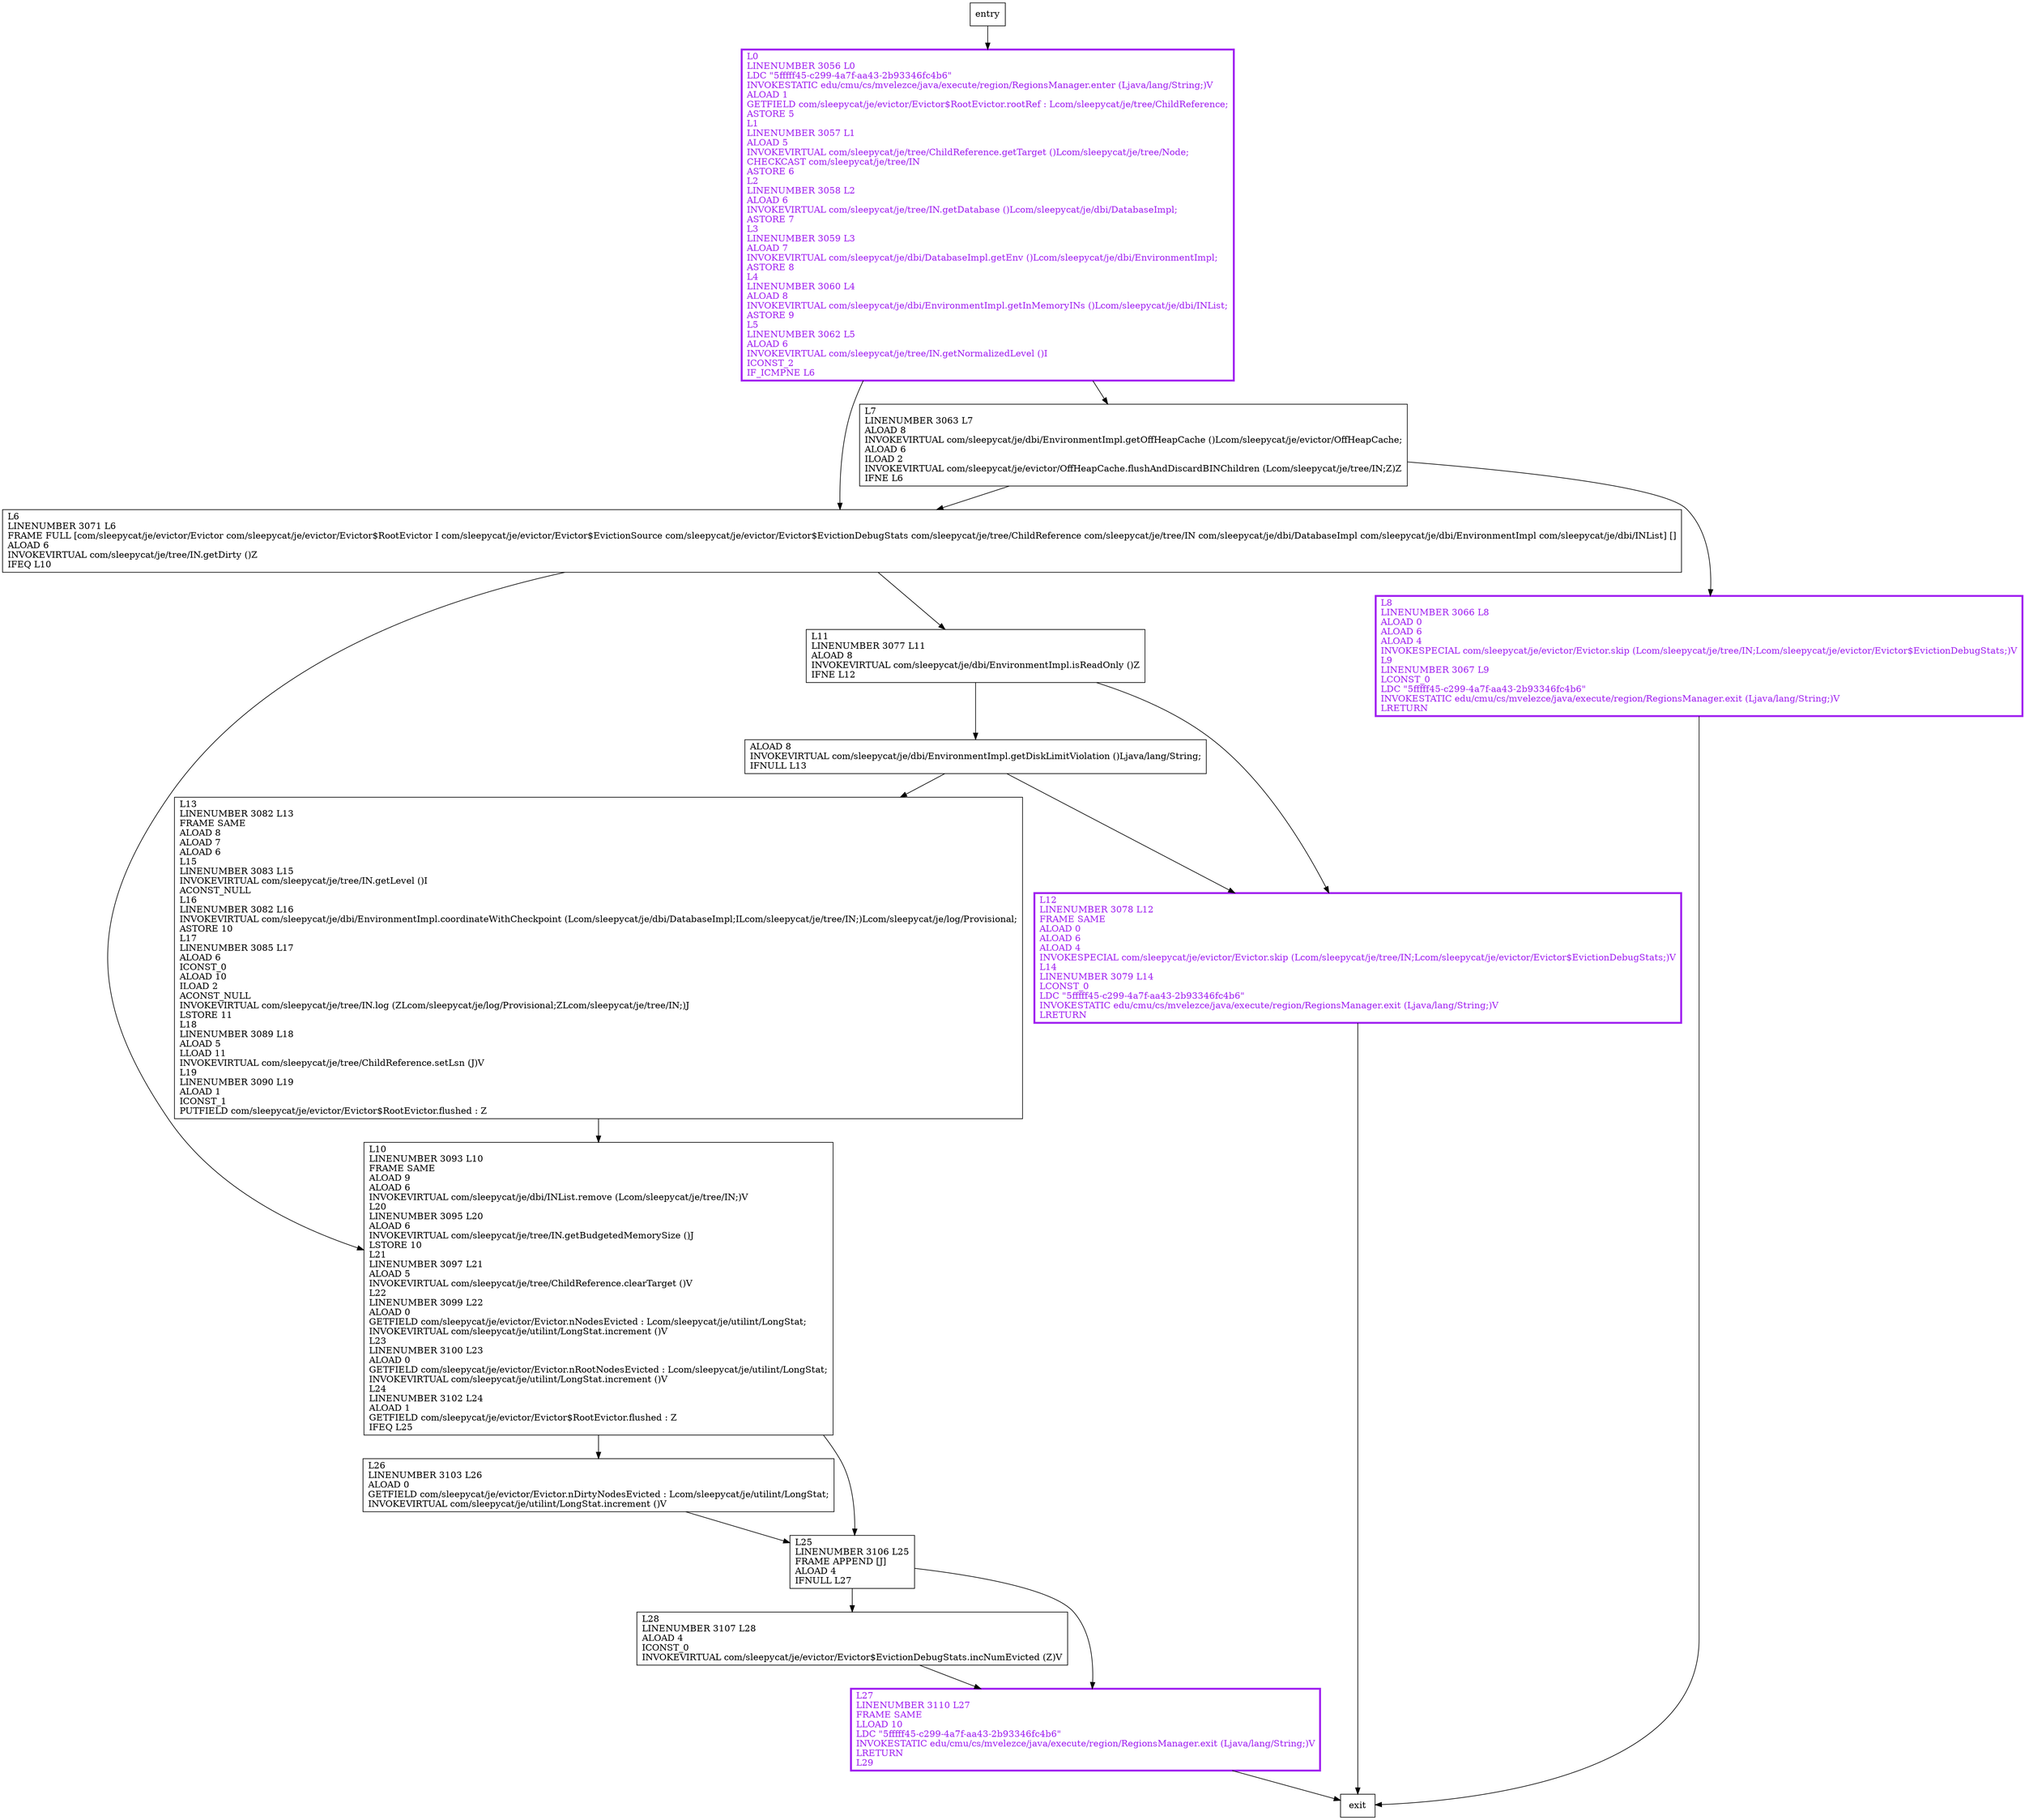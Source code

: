 digraph evictRoot {
node [shape=record];
1035659680 [label="L8\lLINENUMBER 3066 L8\lALOAD 0\lALOAD 6\lALOAD 4\lINVOKESPECIAL com/sleepycat/je/evictor/Evictor.skip (Lcom/sleepycat/je/tree/IN;Lcom/sleepycat/je/evictor/Evictor$EvictionDebugStats;)V\lL9\lLINENUMBER 3067 L9\lLCONST_0\lLDC \"5fffff45-c299-4a7f-aa43-2b93346fc4b6\"\lINVOKESTATIC edu/cmu/cs/mvelezce/java/execute/region/RegionsManager.exit (Ljava/lang/String;)V\lLRETURN\l"];
1797987905 [label="L26\lLINENUMBER 3103 L26\lALOAD 0\lGETFIELD com/sleepycat/je/evictor/Evictor.nDirtyNodesEvicted : Lcom/sleepycat/je/utilint/LongStat;\lINVOKEVIRTUAL com/sleepycat/je/utilint/LongStat.increment ()V\l"];
1135961138 [label="L11\lLINENUMBER 3077 L11\lALOAD 8\lINVOKEVIRTUAL com/sleepycat/je/dbi/EnvironmentImpl.isReadOnly ()Z\lIFNE L12\l"];
1831297296 [label="L13\lLINENUMBER 3082 L13\lFRAME SAME\lALOAD 8\lALOAD 7\lALOAD 6\lL15\lLINENUMBER 3083 L15\lINVOKEVIRTUAL com/sleepycat/je/tree/IN.getLevel ()I\lACONST_NULL\lL16\lLINENUMBER 3082 L16\lINVOKEVIRTUAL com/sleepycat/je/dbi/EnvironmentImpl.coordinateWithCheckpoint (Lcom/sleepycat/je/dbi/DatabaseImpl;ILcom/sleepycat/je/tree/IN;)Lcom/sleepycat/je/log/Provisional;\lASTORE 10\lL17\lLINENUMBER 3085 L17\lALOAD 6\lICONST_0\lALOAD 10\lILOAD 2\lACONST_NULL\lINVOKEVIRTUAL com/sleepycat/je/tree/IN.log (ZLcom/sleepycat/je/log/Provisional;ZLcom/sleepycat/je/tree/IN;)J\lLSTORE 11\lL18\lLINENUMBER 3089 L18\lALOAD 5\lLLOAD 11\lINVOKEVIRTUAL com/sleepycat/je/tree/ChildReference.setLsn (J)V\lL19\lLINENUMBER 3090 L19\lALOAD 1\lICONST_1\lPUTFIELD com/sleepycat/je/evictor/Evictor$RootEvictor.flushed : Z\l"];
640359246 [label="L0\lLINENUMBER 3056 L0\lLDC \"5fffff45-c299-4a7f-aa43-2b93346fc4b6\"\lINVOKESTATIC edu/cmu/cs/mvelezce/java/execute/region/RegionsManager.enter (Ljava/lang/String;)V\lALOAD 1\lGETFIELD com/sleepycat/je/evictor/Evictor$RootEvictor.rootRef : Lcom/sleepycat/je/tree/ChildReference;\lASTORE 5\lL1\lLINENUMBER 3057 L1\lALOAD 5\lINVOKEVIRTUAL com/sleepycat/je/tree/ChildReference.getTarget ()Lcom/sleepycat/je/tree/Node;\lCHECKCAST com/sleepycat/je/tree/IN\lASTORE 6\lL2\lLINENUMBER 3058 L2\lALOAD 6\lINVOKEVIRTUAL com/sleepycat/je/tree/IN.getDatabase ()Lcom/sleepycat/je/dbi/DatabaseImpl;\lASTORE 7\lL3\lLINENUMBER 3059 L3\lALOAD 7\lINVOKEVIRTUAL com/sleepycat/je/dbi/DatabaseImpl.getEnv ()Lcom/sleepycat/je/dbi/EnvironmentImpl;\lASTORE 8\lL4\lLINENUMBER 3060 L4\lALOAD 8\lINVOKEVIRTUAL com/sleepycat/je/dbi/EnvironmentImpl.getInMemoryINs ()Lcom/sleepycat/je/dbi/INList;\lASTORE 9\lL5\lLINENUMBER 3062 L5\lALOAD 6\lINVOKEVIRTUAL com/sleepycat/je/tree/IN.getNormalizedLevel ()I\lICONST_2\lIF_ICMPNE L6\l"];
1062227278 [label="L28\lLINENUMBER 3107 L28\lALOAD 4\lICONST_0\lINVOKEVIRTUAL com/sleepycat/je/evictor/Evictor$EvictionDebugStats.incNumEvicted (Z)V\l"];
89850237 [label="ALOAD 8\lINVOKEVIRTUAL com/sleepycat/je/dbi/EnvironmentImpl.getDiskLimitViolation ()Ljava/lang/String;\lIFNULL L13\l"];
1913553053 [label="L10\lLINENUMBER 3093 L10\lFRAME SAME\lALOAD 9\lALOAD 6\lINVOKEVIRTUAL com/sleepycat/je/dbi/INList.remove (Lcom/sleepycat/je/tree/IN;)V\lL20\lLINENUMBER 3095 L20\lALOAD 6\lINVOKEVIRTUAL com/sleepycat/je/tree/IN.getBudgetedMemorySize ()J\lLSTORE 10\lL21\lLINENUMBER 3097 L21\lALOAD 5\lINVOKEVIRTUAL com/sleepycat/je/tree/ChildReference.clearTarget ()V\lL22\lLINENUMBER 3099 L22\lALOAD 0\lGETFIELD com/sleepycat/je/evictor/Evictor.nNodesEvicted : Lcom/sleepycat/je/utilint/LongStat;\lINVOKEVIRTUAL com/sleepycat/je/utilint/LongStat.increment ()V\lL23\lLINENUMBER 3100 L23\lALOAD 0\lGETFIELD com/sleepycat/je/evictor/Evictor.nRootNodesEvicted : Lcom/sleepycat/je/utilint/LongStat;\lINVOKEVIRTUAL com/sleepycat/je/utilint/LongStat.increment ()V\lL24\lLINENUMBER 3102 L24\lALOAD 1\lGETFIELD com/sleepycat/je/evictor/Evictor$RootEvictor.flushed : Z\lIFEQ L25\l"];
1875251916 [label="L12\lLINENUMBER 3078 L12\lFRAME SAME\lALOAD 0\lALOAD 6\lALOAD 4\lINVOKESPECIAL com/sleepycat/je/evictor/Evictor.skip (Lcom/sleepycat/je/tree/IN;Lcom/sleepycat/je/evictor/Evictor$EvictionDebugStats;)V\lL14\lLINENUMBER 3079 L14\lLCONST_0\lLDC \"5fffff45-c299-4a7f-aa43-2b93346fc4b6\"\lINVOKESTATIC edu/cmu/cs/mvelezce/java/execute/region/RegionsManager.exit (Ljava/lang/String;)V\lLRETURN\l"];
874783130 [label="L25\lLINENUMBER 3106 L25\lFRAME APPEND [J]\lALOAD 4\lIFNULL L27\l"];
1772719754 [label="L27\lLINENUMBER 3110 L27\lFRAME SAME\lLLOAD 10\lLDC \"5fffff45-c299-4a7f-aa43-2b93346fc4b6\"\lINVOKESTATIC edu/cmu/cs/mvelezce/java/execute/region/RegionsManager.exit (Ljava/lang/String;)V\lLRETURN\lL29\l"];
1300209343 [label="L6\lLINENUMBER 3071 L6\lFRAME FULL [com/sleepycat/je/evictor/Evictor com/sleepycat/je/evictor/Evictor$RootEvictor I com/sleepycat/je/evictor/Evictor$EvictionSource com/sleepycat/je/evictor/Evictor$EvictionDebugStats com/sleepycat/je/tree/ChildReference com/sleepycat/je/tree/IN com/sleepycat/je/dbi/DatabaseImpl com/sleepycat/je/dbi/EnvironmentImpl com/sleepycat/je/dbi/INList] []\lALOAD 6\lINVOKEVIRTUAL com/sleepycat/je/tree/IN.getDirty ()Z\lIFEQ L10\l"];
1642037593 [label="L7\lLINENUMBER 3063 L7\lALOAD 8\lINVOKEVIRTUAL com/sleepycat/je/dbi/EnvironmentImpl.getOffHeapCache ()Lcom/sleepycat/je/evictor/OffHeapCache;\lALOAD 6\lILOAD 2\lINVOKEVIRTUAL com/sleepycat/je/evictor/OffHeapCache.flushAndDiscardBINChildren (Lcom/sleepycat/je/tree/IN;Z)Z\lIFNE L6\l"];
entry;
exit;
1035659680 -> exit
1797987905 -> 874783130
1135961138 -> 89850237
1135961138 -> 1875251916
1831297296 -> 1913553053
640359246 -> 1300209343
640359246 -> 1642037593
1062227278 -> 1772719754
entry -> 640359246
89850237 -> 1875251916
89850237 -> 1831297296
1913553053 -> 1797987905
1913553053 -> 874783130
1875251916 -> exit
874783130 -> 1062227278
874783130 -> 1772719754
1772719754 -> exit
1300209343 -> 1913553053
1300209343 -> 1135961138
1642037593 -> 1035659680
1642037593 -> 1300209343
1035659680[fontcolor="purple", penwidth=3, color="purple"];
1875251916[fontcolor="purple", penwidth=3, color="purple"];
1772719754[fontcolor="purple", penwidth=3, color="purple"];
640359246[fontcolor="purple", penwidth=3, color="purple"];
}

